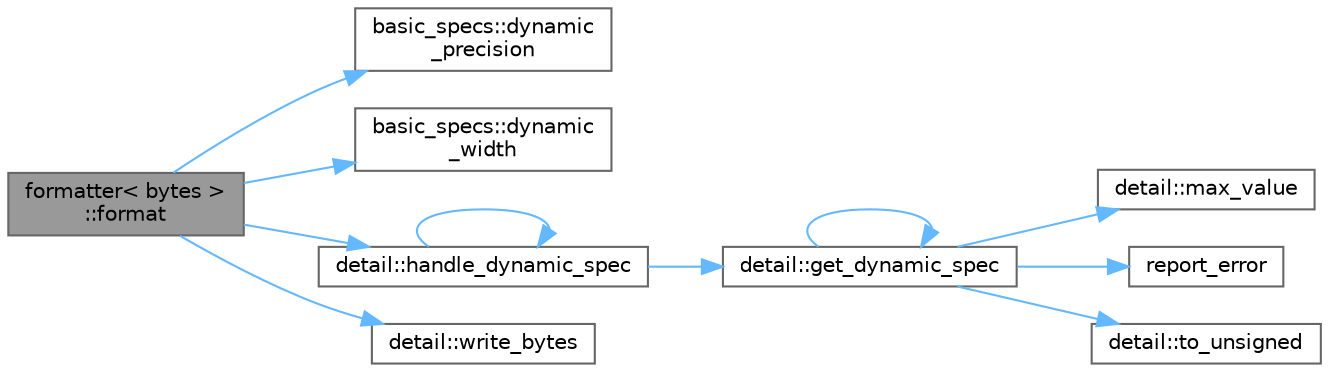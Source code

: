 digraph "formatter&lt; bytes &gt;::format"
{
 // LATEX_PDF_SIZE
  bgcolor="transparent";
  edge [fontname=Helvetica,fontsize=10,labelfontname=Helvetica,labelfontsize=10];
  node [fontname=Helvetica,fontsize=10,shape=box,height=0.2,width=0.4];
  rankdir="LR";
  Node1 [id="Node000001",label="formatter\< bytes \>\l::format",height=0.2,width=0.4,color="gray40", fillcolor="grey60", style="filled", fontcolor="black",tooltip=" "];
  Node1 -> Node2 [id="edge11_Node000001_Node000002",color="steelblue1",style="solid",tooltip=" "];
  Node2 [id="Node000002",label="basic_specs::dynamic\l_precision",height=0.2,width=0.4,color="grey40", fillcolor="white", style="filled",URL="$classbasic__specs.html#a2d22aefb758834024a51706607c8dc56",tooltip=" "];
  Node1 -> Node3 [id="edge12_Node000001_Node000003",color="steelblue1",style="solid",tooltip=" "];
  Node3 [id="Node000003",label="basic_specs::dynamic\l_width",height=0.2,width=0.4,color="grey40", fillcolor="white", style="filled",URL="$classbasic__specs.html#ac097e3209fd0fea8a630df81a5218146",tooltip=" "];
  Node1 -> Node4 [id="edge13_Node000001_Node000004",color="steelblue1",style="solid",tooltip=" "];
  Node4 [id="Node000004",label="detail::handle_dynamic_spec",height=0.2,width=0.4,color="grey40", fillcolor="white", style="filled",URL="$namespacedetail.html#ac1d79c868f281cf669a044a2236f0e89",tooltip=" "];
  Node4 -> Node5 [id="edge14_Node000004_Node000005",color="steelblue1",style="solid",tooltip=" "];
  Node5 [id="Node000005",label="detail::get_dynamic_spec",height=0.2,width=0.4,color="grey40", fillcolor="white", style="filled",URL="$namespacedetail.html#a1ad857ecde0f2a833ea52c60eac6c443",tooltip=" "];
  Node5 -> Node5 [id="edge15_Node000005_Node000005",color="steelblue1",style="solid",tooltip=" "];
  Node5 -> Node6 [id="edge16_Node000005_Node000006",color="steelblue1",style="solid",tooltip=" "];
  Node6 [id="Node000006",label="detail::max_value",height=0.2,width=0.4,color="grey40", fillcolor="white", style="filled",URL="$namespacedetail.html#a45c2130c44ebe54179eafcee3cda2bfb",tooltip=" "];
  Node5 -> Node7 [id="edge17_Node000005_Node000007",color="steelblue1",style="solid",tooltip=" "];
  Node7 [id="Node000007",label="report_error",height=0.2,width=0.4,color="grey40", fillcolor="white", style="filled",URL="$format-inl_8h.html#a5555893692b00b61b3886349332fd01f",tooltip=" "];
  Node5 -> Node8 [id="edge18_Node000005_Node000008",color="steelblue1",style="solid",tooltip=" "];
  Node8 [id="Node000008",label="detail::to_unsigned",height=0.2,width=0.4,color="grey40", fillcolor="white", style="filled",URL="$namespacedetail.html#a4855e668246c731a97484efc329f2aac",tooltip=" "];
  Node4 -> Node4 [id="edge19_Node000004_Node000004",color="steelblue1",style="solid",tooltip=" "];
  Node1 -> Node9 [id="edge20_Node000001_Node000009",color="steelblue1",style="solid",tooltip=" "];
  Node9 [id="Node000009",label="detail::write_bytes",height=0.2,width=0.4,color="grey40", fillcolor="white", style="filled",URL="$namespacedetail.html#a387142461e68b6d0eb55996faf99c19d",tooltip=" "];
}
